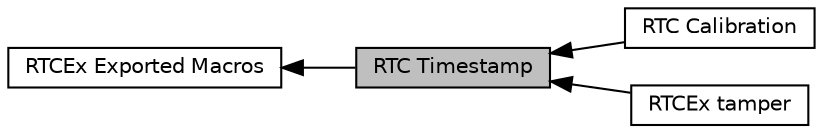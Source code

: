 digraph "RTC Timestamp"
{
  edge [fontname="Helvetica",fontsize="10",labelfontname="Helvetica",labelfontsize="10"];
  node [fontname="Helvetica",fontsize="10",shape=box];
  rankdir=LR;
  Node3 [label="RTC Calibration",height=0.2,width=0.4,color="black", fillcolor="white", style="filled",URL="$group___r_t_c_ex___calibration.html",tooltip=" "];
  Node2 [label="RTCEx Exported Macros",height=0.2,width=0.4,color="black", fillcolor="white", style="filled",URL="$group___r_t_c_ex___exported___macros.html",tooltip=" "];
  Node4 [label="RTCEx tamper",height=0.2,width=0.4,color="black", fillcolor="white", style="filled",URL="$group___r_t_c_ex___tamper.html",tooltip=" "];
  Node1 [label="RTC Timestamp",height=0.2,width=0.4,color="black", fillcolor="grey75", style="filled", fontcolor="black",tooltip=" "];
  Node2->Node1 [shape=plaintext, dir="back", style="solid"];
  Node1->Node3 [shape=plaintext, dir="back", style="solid"];
  Node1->Node4 [shape=plaintext, dir="back", style="solid"];
}
